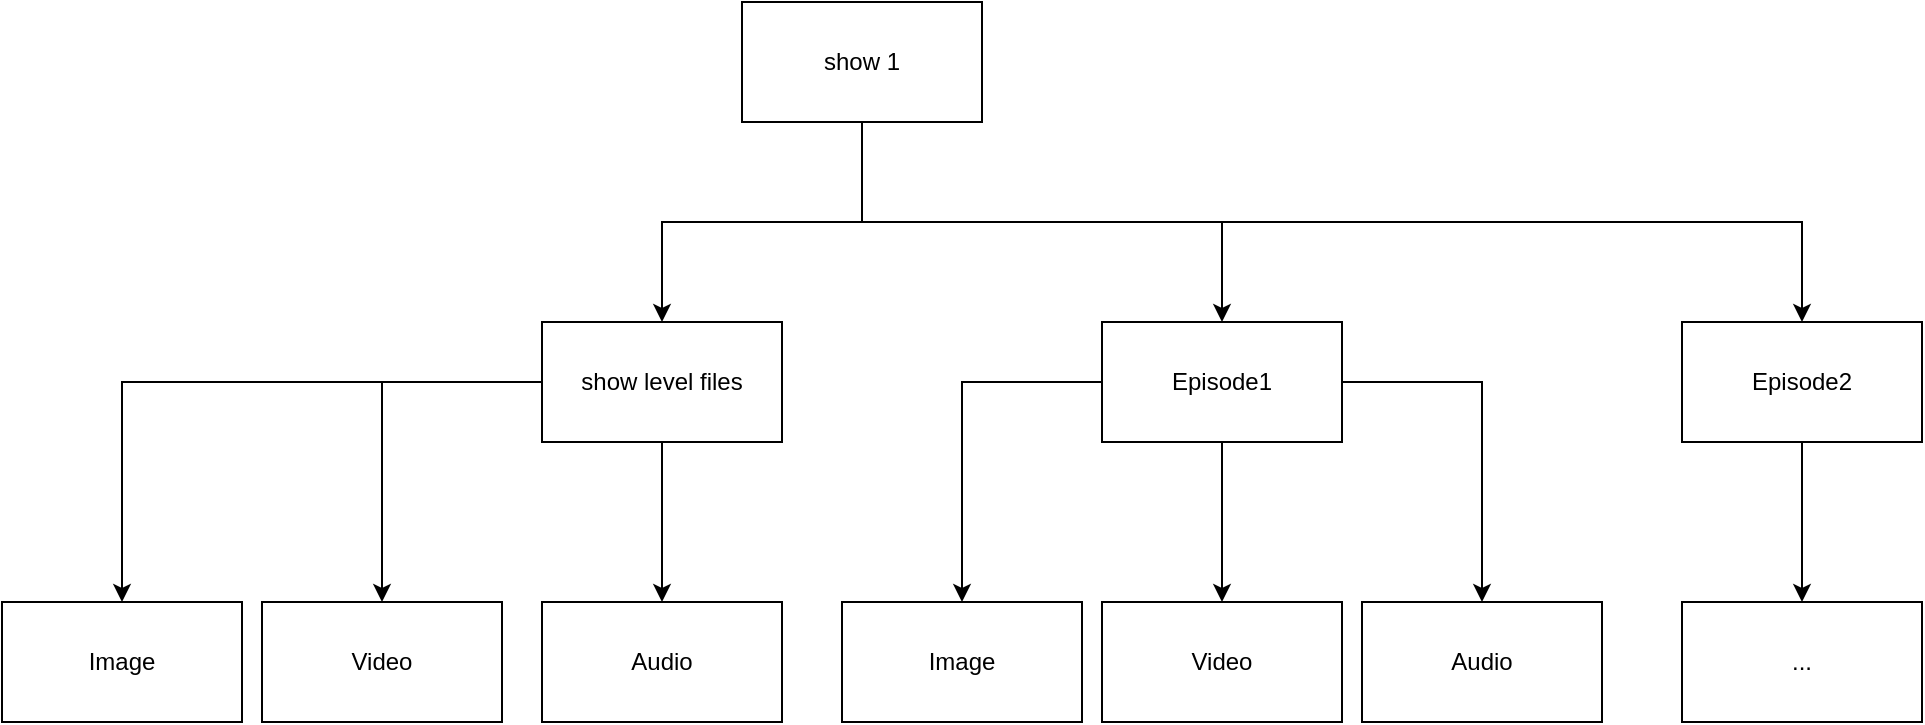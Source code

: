 <mxfile version="12.9.11" type="github"><diagram id="OBHs9LLi1MXOyj-4iaAj" name="Page-1"><mxGraphModel dx="2272" dy="762" grid="1" gridSize="10" guides="1" tooltips="1" connect="1" arrows="1" fold="1" page="1" pageScale="1" pageWidth="850" pageHeight="1100" math="0" shadow="0"><root><mxCell id="0"/><mxCell id="1" parent="0"/><mxCell id="wTLDL7vcpXFM2WkHI5t0-3" value="" style="edgeStyle=orthogonalEdgeStyle;rounded=0;orthogonalLoop=1;jettySize=auto;html=1;" edge="1" parent="1" source="wTLDL7vcpXFM2WkHI5t0-1" target="wTLDL7vcpXFM2WkHI5t0-2"><mxGeometry relative="1" as="geometry"/></mxCell><mxCell id="wTLDL7vcpXFM2WkHI5t0-5" value="" style="edgeStyle=orthogonalEdgeStyle;rounded=0;orthogonalLoop=1;jettySize=auto;html=1;entryX=0.5;entryY=0;entryDx=0;entryDy=0;" edge="1" parent="1" source="wTLDL7vcpXFM2WkHI5t0-1" target="wTLDL7vcpXFM2WkHI5t0-18"><mxGeometry relative="1" as="geometry"><mxPoint x="240" y="210" as="targetPoint"/><Array as="points"><mxPoint x="180" y="160"/><mxPoint x="360" y="160"/></Array></mxGeometry></mxCell><mxCell id="wTLDL7vcpXFM2WkHI5t0-23" value="" style="edgeStyle=orthogonalEdgeStyle;rounded=0;orthogonalLoop=1;jettySize=auto;html=1;" edge="1" parent="1" source="wTLDL7vcpXFM2WkHI5t0-1" target="wTLDL7vcpXFM2WkHI5t0-22"><mxGeometry relative="1" as="geometry"><Array as="points"><mxPoint x="180" y="160"/><mxPoint x="650" y="160"/></Array></mxGeometry></mxCell><mxCell id="wTLDL7vcpXFM2WkHI5t0-1" value="show 1" style="rounded=0;whiteSpace=wrap;html=1;" vertex="1" parent="1"><mxGeometry x="120" y="50" width="120" height="60" as="geometry"/></mxCell><mxCell id="wTLDL7vcpXFM2WkHI5t0-25" value="" style="edgeStyle=orthogonalEdgeStyle;rounded=0;orthogonalLoop=1;jettySize=auto;html=1;" edge="1" parent="1" source="wTLDL7vcpXFM2WkHI5t0-22" target="wTLDL7vcpXFM2WkHI5t0-24"><mxGeometry relative="1" as="geometry"/></mxCell><mxCell id="wTLDL7vcpXFM2WkHI5t0-22" value="Episode2" style="rounded=0;whiteSpace=wrap;html=1;" vertex="1" parent="1"><mxGeometry x="590" y="210" width="120" height="60" as="geometry"/></mxCell><mxCell id="wTLDL7vcpXFM2WkHI5t0-24" value="...&lt;br&gt;" style="rounded=0;whiteSpace=wrap;html=1;" vertex="1" parent="1"><mxGeometry x="590" y="350" width="120" height="60" as="geometry"/></mxCell><mxCell id="wTLDL7vcpXFM2WkHI5t0-9" value="" style="edgeStyle=orthogonalEdgeStyle;rounded=0;orthogonalLoop=1;jettySize=auto;html=1;" edge="1" parent="1" source="wTLDL7vcpXFM2WkHI5t0-2" target="wTLDL7vcpXFM2WkHI5t0-8"><mxGeometry relative="1" as="geometry"/></mxCell><mxCell id="wTLDL7vcpXFM2WkHI5t0-12" value="" style="edgeStyle=orthogonalEdgeStyle;rounded=0;orthogonalLoop=1;jettySize=auto;html=1;" edge="1" parent="1" source="wTLDL7vcpXFM2WkHI5t0-2" target="wTLDL7vcpXFM2WkHI5t0-11"><mxGeometry relative="1" as="geometry"/></mxCell><mxCell id="wTLDL7vcpXFM2WkHI5t0-14" style="edgeStyle=orthogonalEdgeStyle;rounded=0;orthogonalLoop=1;jettySize=auto;html=1;" edge="1" parent="1" source="wTLDL7vcpXFM2WkHI5t0-2" target="wTLDL7vcpXFM2WkHI5t0-13"><mxGeometry relative="1" as="geometry"/></mxCell><mxCell id="wTLDL7vcpXFM2WkHI5t0-2" value="show level files" style="rounded=0;whiteSpace=wrap;html=1;" vertex="1" parent="1"><mxGeometry x="20" y="210" width="120" height="60" as="geometry"/></mxCell><mxCell id="wTLDL7vcpXFM2WkHI5t0-13" value="Image" style="rounded=0;whiteSpace=wrap;html=1;" vertex="1" parent="1"><mxGeometry x="-250" y="350" width="120" height="60" as="geometry"/></mxCell><mxCell id="wTLDL7vcpXFM2WkHI5t0-11" value="Video" style="rounded=0;whiteSpace=wrap;html=1;" vertex="1" parent="1"><mxGeometry x="-120" y="350" width="120" height="60" as="geometry"/></mxCell><mxCell id="wTLDL7vcpXFM2WkHI5t0-8" value="Audio" style="rounded=0;whiteSpace=wrap;html=1;" vertex="1" parent="1"><mxGeometry x="20" y="350" width="120" height="60" as="geometry"/></mxCell><mxCell id="wTLDL7vcpXFM2WkHI5t0-15" value="" style="edgeStyle=orthogonalEdgeStyle;rounded=0;orthogonalLoop=1;jettySize=auto;html=1;" edge="1" source="wTLDL7vcpXFM2WkHI5t0-18" target="wTLDL7vcpXFM2WkHI5t0-20" parent="1"><mxGeometry relative="1" as="geometry"/></mxCell><mxCell id="wTLDL7vcpXFM2WkHI5t0-16" value="" style="edgeStyle=orthogonalEdgeStyle;rounded=0;orthogonalLoop=1;jettySize=auto;html=1;" edge="1" source="wTLDL7vcpXFM2WkHI5t0-18" target="wTLDL7vcpXFM2WkHI5t0-19" parent="1"><mxGeometry relative="1" as="geometry"/></mxCell><mxCell id="wTLDL7vcpXFM2WkHI5t0-29" value="" style="edgeStyle=orthogonalEdgeStyle;rounded=0;orthogonalLoop=1;jettySize=auto;html=1;" edge="1" parent="1" source="wTLDL7vcpXFM2WkHI5t0-18" target="wTLDL7vcpXFM2WkHI5t0-28"><mxGeometry relative="1" as="geometry"/></mxCell><mxCell id="wTLDL7vcpXFM2WkHI5t0-18" value="Episode1" style="rounded=0;whiteSpace=wrap;html=1;" vertex="1" parent="1"><mxGeometry x="300" y="210" width="120" height="60" as="geometry"/></mxCell><mxCell id="wTLDL7vcpXFM2WkHI5t0-28" value="Audio" style="rounded=0;whiteSpace=wrap;html=1;" vertex="1" parent="1"><mxGeometry x="430" y="350" width="120" height="60" as="geometry"/></mxCell><mxCell id="wTLDL7vcpXFM2WkHI5t0-19" value="Image" style="rounded=0;whiteSpace=wrap;html=1;" vertex="1" parent="1"><mxGeometry x="170" y="350" width="120" height="60" as="geometry"/></mxCell><mxCell id="wTLDL7vcpXFM2WkHI5t0-30" style="edgeStyle=orthogonalEdgeStyle;rounded=0;orthogonalLoop=1;jettySize=auto;html=1;exitX=0;exitY=0.75;exitDx=0;exitDy=0;" edge="1" parent="1" source="wTLDL7vcpXFM2WkHI5t0-20"><mxGeometry relative="1" as="geometry"><mxPoint x="310" y="395" as="targetPoint"/></mxGeometry></mxCell><mxCell id="wTLDL7vcpXFM2WkHI5t0-20" value="Video" style="rounded=0;whiteSpace=wrap;html=1;" vertex="1" parent="1"><mxGeometry x="300" y="350" width="120" height="60" as="geometry"/></mxCell></root></mxGraphModel></diagram></mxfile>